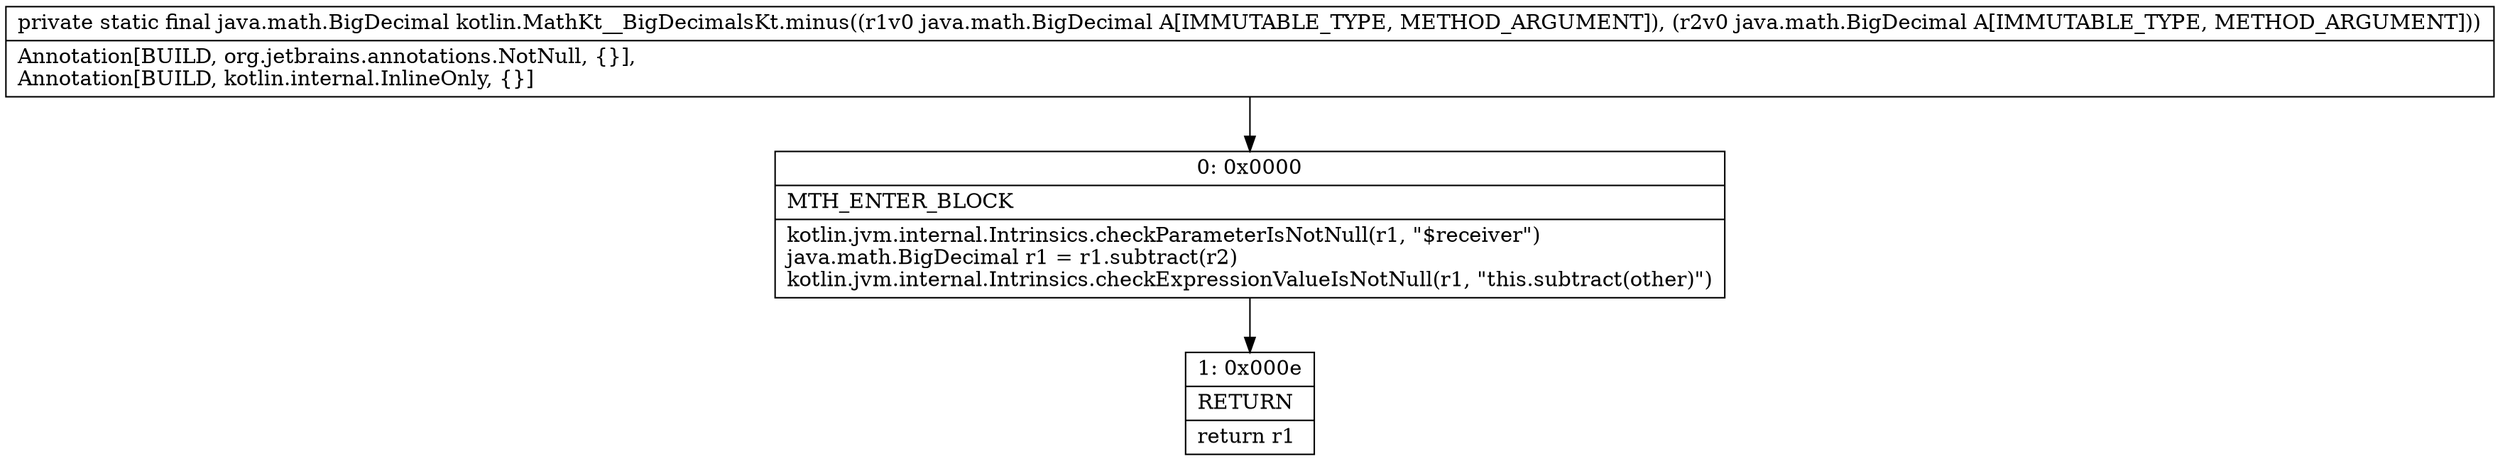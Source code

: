 digraph "CFG forkotlin.MathKt__BigDecimalsKt.minus(Ljava\/math\/BigDecimal;Ljava\/math\/BigDecimal;)Ljava\/math\/BigDecimal;" {
Node_0 [shape=record,label="{0\:\ 0x0000|MTH_ENTER_BLOCK\l|kotlin.jvm.internal.Intrinsics.checkParameterIsNotNull(r1, \"$receiver\")\ljava.math.BigDecimal r1 = r1.subtract(r2)\lkotlin.jvm.internal.Intrinsics.checkExpressionValueIsNotNull(r1, \"this.subtract(other)\")\l}"];
Node_1 [shape=record,label="{1\:\ 0x000e|RETURN\l|return r1\l}"];
MethodNode[shape=record,label="{private static final java.math.BigDecimal kotlin.MathKt__BigDecimalsKt.minus((r1v0 java.math.BigDecimal A[IMMUTABLE_TYPE, METHOD_ARGUMENT]), (r2v0 java.math.BigDecimal A[IMMUTABLE_TYPE, METHOD_ARGUMENT]))  | Annotation[BUILD, org.jetbrains.annotations.NotNull, \{\}], \lAnnotation[BUILD, kotlin.internal.InlineOnly, \{\}]\l}"];
MethodNode -> Node_0;
Node_0 -> Node_1;
}

